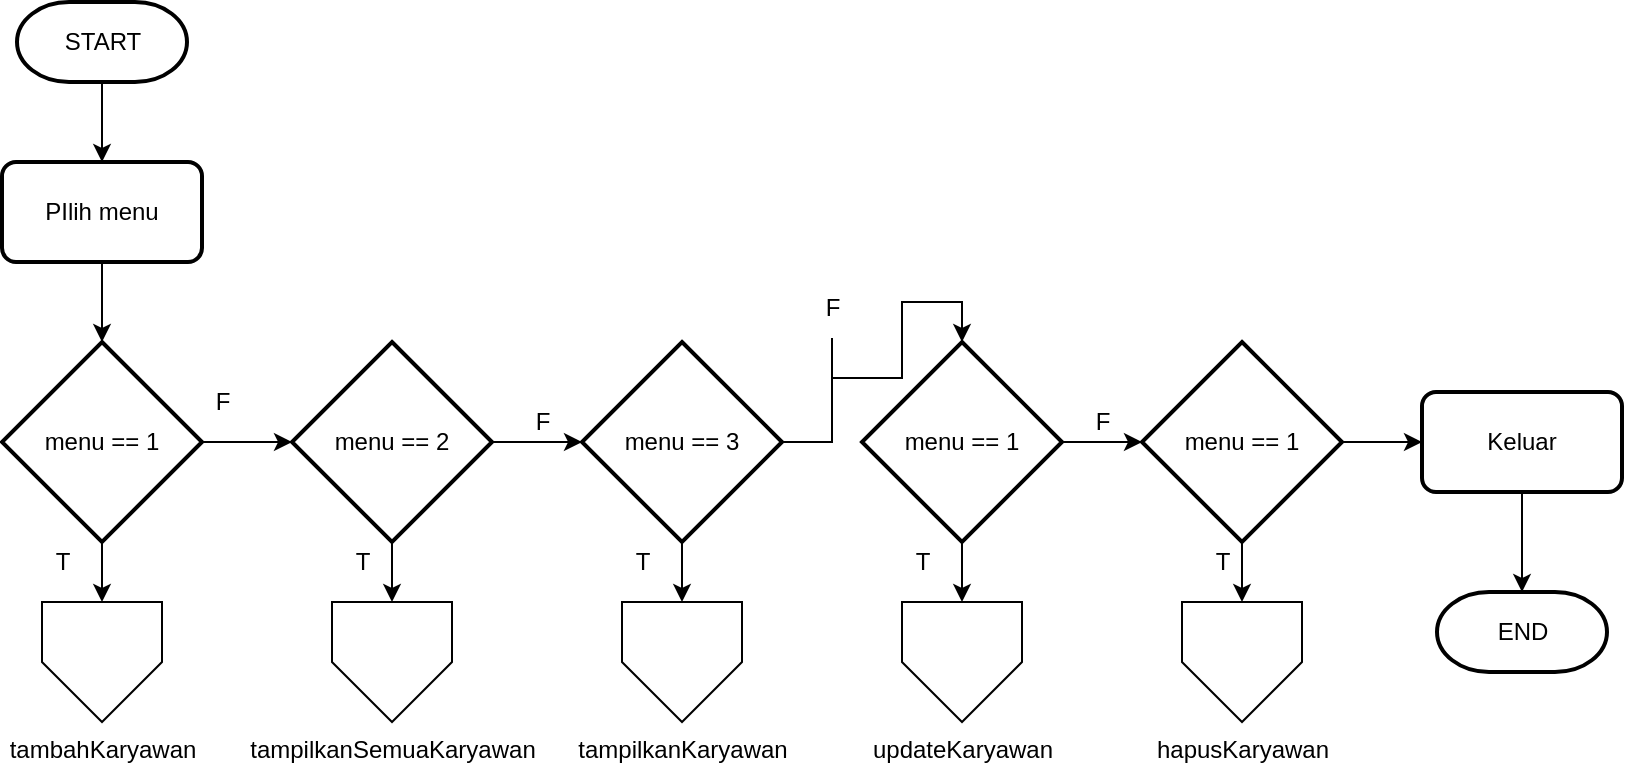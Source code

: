 <mxfile version="20.4.0" type="device" pages="6"><diagram id="Ue6zQAb2XTcbf1RUthW7" name="Page-1"><mxGraphModel dx="1662" dy="729" grid="1" gridSize="10" guides="1" tooltips="1" connect="1" arrows="1" fold="1" page="1" pageScale="1" pageWidth="850" pageHeight="1100" math="0" shadow="0"><root><mxCell id="0"/><mxCell id="1" parent="0"/><mxCell id="sJ5YgZz-z_5VZvwtCf8G-4" style="edgeStyle=orthogonalEdgeStyle;rounded=0;orthogonalLoop=1;jettySize=auto;html=1;" edge="1" parent="1" source="sJ5YgZz-z_5VZvwtCf8G-1" target="sJ5YgZz-z_5VZvwtCf8G-3"><mxGeometry relative="1" as="geometry"/></mxCell><mxCell id="sJ5YgZz-z_5VZvwtCf8G-1" value="START" style="strokeWidth=2;html=1;shape=mxgraph.flowchart.terminator;whiteSpace=wrap;" vertex="1" parent="1"><mxGeometry x="187.5" y="20" width="85" height="40" as="geometry"/></mxCell><mxCell id="sJ5YgZz-z_5VZvwtCf8G-11" style="edgeStyle=orthogonalEdgeStyle;rounded=0;orthogonalLoop=1;jettySize=auto;html=1;" edge="1" parent="1" source="sJ5YgZz-z_5VZvwtCf8G-3" target="sJ5YgZz-z_5VZvwtCf8G-5"><mxGeometry relative="1" as="geometry"/></mxCell><mxCell id="sJ5YgZz-z_5VZvwtCf8G-3" value="PIlih menu" style="rounded=1;whiteSpace=wrap;html=1;absoluteArcSize=1;arcSize=14;strokeWidth=2;" vertex="1" parent="1"><mxGeometry x="180" y="100" width="100" height="50" as="geometry"/></mxCell><mxCell id="sJ5YgZz-z_5VZvwtCf8G-14" style="edgeStyle=orthogonalEdgeStyle;rounded=0;orthogonalLoop=1;jettySize=auto;html=1;" edge="1" parent="1" source="sJ5YgZz-z_5VZvwtCf8G-5" target="sJ5YgZz-z_5VZvwtCf8G-6"><mxGeometry relative="1" as="geometry"/></mxCell><mxCell id="sJ5YgZz-z_5VZvwtCf8G-43" value="" style="edgeStyle=orthogonalEdgeStyle;rounded=0;orthogonalLoop=1;jettySize=auto;html=1;" edge="1" parent="1" source="sJ5YgZz-z_5VZvwtCf8G-5" target="sJ5YgZz-z_5VZvwtCf8G-42"><mxGeometry relative="1" as="geometry"/></mxCell><mxCell id="sJ5YgZz-z_5VZvwtCf8G-5" value="menu == 1" style="strokeWidth=2;html=1;shape=mxgraph.flowchart.decision;whiteSpace=wrap;" vertex="1" parent="1"><mxGeometry x="180" y="190" width="100" height="100" as="geometry"/></mxCell><mxCell id="sJ5YgZz-z_5VZvwtCf8G-17" style="edgeStyle=orthogonalEdgeStyle;rounded=0;orthogonalLoop=1;jettySize=auto;html=1;" edge="1" parent="1" source="sJ5YgZz-z_5VZvwtCf8G-6" target="sJ5YgZz-z_5VZvwtCf8G-7"><mxGeometry relative="1" as="geometry"/></mxCell><mxCell id="sJ5YgZz-z_5VZvwtCf8G-51" style="edgeStyle=orthogonalEdgeStyle;rounded=0;orthogonalLoop=1;jettySize=auto;html=1;" edge="1" parent="1" source="sJ5YgZz-z_5VZvwtCf8G-6" target="sJ5YgZz-z_5VZvwtCf8G-44"><mxGeometry relative="1" as="geometry"/></mxCell><mxCell id="sJ5YgZz-z_5VZvwtCf8G-6" value="menu == 2" style="strokeWidth=2;html=1;shape=mxgraph.flowchart.decision;whiteSpace=wrap;" vertex="1" parent="1"><mxGeometry x="325" y="190" width="100" height="100" as="geometry"/></mxCell><mxCell id="sJ5YgZz-z_5VZvwtCf8G-18" value="" style="edgeStyle=orthogonalEdgeStyle;rounded=0;orthogonalLoop=1;jettySize=auto;html=1;startArrow=none;" edge="1" parent="1" source="sJ5YgZz-z_5VZvwtCf8G-22" target="sJ5YgZz-z_5VZvwtCf8G-8"><mxGeometry relative="1" as="geometry"/></mxCell><mxCell id="sJ5YgZz-z_5VZvwtCf8G-48" value="" style="edgeStyle=orthogonalEdgeStyle;rounded=0;orthogonalLoop=1;jettySize=auto;html=1;" edge="1" parent="1" source="sJ5YgZz-z_5VZvwtCf8G-7" target="sJ5YgZz-z_5VZvwtCf8G-45"><mxGeometry relative="1" as="geometry"/></mxCell><mxCell id="sJ5YgZz-z_5VZvwtCf8G-7" value="menu == 3" style="strokeWidth=2;html=1;shape=mxgraph.flowchart.decision;whiteSpace=wrap;" vertex="1" parent="1"><mxGeometry x="470" y="190" width="100" height="100" as="geometry"/></mxCell><mxCell id="sJ5YgZz-z_5VZvwtCf8G-19" value="" style="edgeStyle=orthogonalEdgeStyle;rounded=0;orthogonalLoop=1;jettySize=auto;html=1;" edge="1" parent="1" source="sJ5YgZz-z_5VZvwtCf8G-8" target="sJ5YgZz-z_5VZvwtCf8G-9"><mxGeometry relative="1" as="geometry"/></mxCell><mxCell id="sJ5YgZz-z_5VZvwtCf8G-49" value="" style="edgeStyle=orthogonalEdgeStyle;rounded=0;orthogonalLoop=1;jettySize=auto;html=1;" edge="1" parent="1" source="sJ5YgZz-z_5VZvwtCf8G-8" target="sJ5YgZz-z_5VZvwtCf8G-46"><mxGeometry relative="1" as="geometry"/></mxCell><mxCell id="sJ5YgZz-z_5VZvwtCf8G-8" value="menu == 1" style="strokeWidth=2;html=1;shape=mxgraph.flowchart.decision;whiteSpace=wrap;" vertex="1" parent="1"><mxGeometry x="610" y="190" width="100" height="100" as="geometry"/></mxCell><mxCell id="sJ5YgZz-z_5VZvwtCf8G-27" value="" style="edgeStyle=orthogonalEdgeStyle;rounded=0;orthogonalLoop=1;jettySize=auto;html=1;" edge="1" parent="1" source="sJ5YgZz-z_5VZvwtCf8G-9" target="sJ5YgZz-z_5VZvwtCf8G-26"><mxGeometry relative="1" as="geometry"/></mxCell><mxCell id="sJ5YgZz-z_5VZvwtCf8G-50" style="edgeStyle=orthogonalEdgeStyle;rounded=0;orthogonalLoop=1;jettySize=auto;html=1;" edge="1" parent="1" source="sJ5YgZz-z_5VZvwtCf8G-9" target="sJ5YgZz-z_5VZvwtCf8G-47"><mxGeometry relative="1" as="geometry"/></mxCell><mxCell id="sJ5YgZz-z_5VZvwtCf8G-9" value="menu == 1" style="strokeWidth=2;html=1;shape=mxgraph.flowchart.decision;whiteSpace=wrap;" vertex="1" parent="1"><mxGeometry x="750" y="190" width="100" height="100" as="geometry"/></mxCell><mxCell id="sJ5YgZz-z_5VZvwtCf8G-15" value="T" style="text;html=1;align=center;verticalAlign=middle;resizable=0;points=[];autosize=1;strokeColor=none;fillColor=none;" vertex="1" parent="1"><mxGeometry x="195" y="285" width="30" height="30" as="geometry"/></mxCell><mxCell id="sJ5YgZz-z_5VZvwtCf8G-16" value="F" style="text;html=1;align=center;verticalAlign=middle;resizable=0;points=[];autosize=1;strokeColor=none;fillColor=none;" vertex="1" parent="1"><mxGeometry x="275" y="205" width="30" height="30" as="geometry"/></mxCell><mxCell id="sJ5YgZz-z_5VZvwtCf8G-21" value="F" style="text;html=1;align=center;verticalAlign=middle;resizable=0;points=[];autosize=1;strokeColor=none;fillColor=none;" vertex="1" parent="1"><mxGeometry x="435" y="215" width="30" height="30" as="geometry"/></mxCell><mxCell id="sJ5YgZz-z_5VZvwtCf8G-23" value="F" style="text;html=1;align=center;verticalAlign=middle;resizable=0;points=[];autosize=1;strokeColor=none;fillColor=none;" vertex="1" parent="1"><mxGeometry x="715" y="215" width="30" height="30" as="geometry"/></mxCell><mxCell id="sJ5YgZz-z_5VZvwtCf8G-25" value="END" style="strokeWidth=2;html=1;shape=mxgraph.flowchart.terminator;whiteSpace=wrap;" vertex="1" parent="1"><mxGeometry x="897.5" y="315" width="85" height="40" as="geometry"/></mxCell><mxCell id="sJ5YgZz-z_5VZvwtCf8G-28" value="" style="edgeStyle=orthogonalEdgeStyle;rounded=0;orthogonalLoop=1;jettySize=auto;html=1;" edge="1" parent="1" source="sJ5YgZz-z_5VZvwtCf8G-26" target="sJ5YgZz-z_5VZvwtCf8G-25"><mxGeometry relative="1" as="geometry"/></mxCell><mxCell id="sJ5YgZz-z_5VZvwtCf8G-26" value="Keluar" style="rounded=1;whiteSpace=wrap;html=1;absoluteArcSize=1;arcSize=14;strokeWidth=2;" vertex="1" parent="1"><mxGeometry x="890" y="215" width="100" height="50" as="geometry"/></mxCell><mxCell id="sJ5YgZz-z_5VZvwtCf8G-37" value="T" style="text;html=1;align=center;verticalAlign=middle;resizable=0;points=[];autosize=1;strokeColor=none;fillColor=none;" vertex="1" parent="1"><mxGeometry x="345" y="285" width="30" height="30" as="geometry"/></mxCell><mxCell id="sJ5YgZz-z_5VZvwtCf8G-38" value="T" style="text;html=1;align=center;verticalAlign=middle;resizable=0;points=[];autosize=1;strokeColor=none;fillColor=none;" vertex="1" parent="1"><mxGeometry x="485" y="285" width="30" height="30" as="geometry"/></mxCell><mxCell id="sJ5YgZz-z_5VZvwtCf8G-39" value="T" style="text;html=1;align=center;verticalAlign=middle;resizable=0;points=[];autosize=1;strokeColor=none;fillColor=none;" vertex="1" parent="1"><mxGeometry x="625" y="285" width="30" height="30" as="geometry"/></mxCell><mxCell id="sJ5YgZz-z_5VZvwtCf8G-40" value="T" style="text;html=1;align=center;verticalAlign=middle;resizable=0;points=[];autosize=1;strokeColor=none;fillColor=none;" vertex="1" parent="1"><mxGeometry x="775" y="285" width="30" height="30" as="geometry"/></mxCell><mxCell id="sJ5YgZz-z_5VZvwtCf8G-42" value="tambahKaryawan" style="verticalLabelPosition=bottom;verticalAlign=top;html=1;shape=offPageConnector;rounded=0;size=0.5;" vertex="1" parent="1"><mxGeometry x="200" y="320" width="60" height="60" as="geometry"/></mxCell><mxCell id="sJ5YgZz-z_5VZvwtCf8G-44" value="tampilkanSemuaKaryawan" style="verticalLabelPosition=bottom;verticalAlign=top;html=1;shape=offPageConnector;rounded=0;size=0.5;" vertex="1" parent="1"><mxGeometry x="345" y="320" width="60" height="60" as="geometry"/></mxCell><mxCell id="sJ5YgZz-z_5VZvwtCf8G-45" value="tampilkanKaryawan" style="verticalLabelPosition=bottom;verticalAlign=top;html=1;shape=offPageConnector;rounded=0;size=0.5;" vertex="1" parent="1"><mxGeometry x="490" y="320" width="60" height="60" as="geometry"/></mxCell><mxCell id="sJ5YgZz-z_5VZvwtCf8G-46" value="updateKaryawan" style="verticalLabelPosition=bottom;verticalAlign=top;html=1;shape=offPageConnector;rounded=0;size=0.5;" vertex="1" parent="1"><mxGeometry x="630" y="320" width="60" height="60" as="geometry"/></mxCell><mxCell id="sJ5YgZz-z_5VZvwtCf8G-47" value="hapusKaryawan" style="verticalLabelPosition=bottom;verticalAlign=top;html=1;shape=offPageConnector;rounded=0;size=0.5;" vertex="1" parent="1"><mxGeometry x="770" y="320" width="60" height="60" as="geometry"/></mxCell><mxCell id="sJ5YgZz-z_5VZvwtCf8G-22" value="F" style="text;html=1;align=center;verticalAlign=middle;resizable=0;points=[];autosize=1;strokeColor=none;fillColor=none;" vertex="1" parent="1"><mxGeometry x="580" y="158" width="30" height="30" as="geometry"/></mxCell><mxCell id="sJ5YgZz-z_5VZvwtCf8G-52" value="" style="edgeStyle=orthogonalEdgeStyle;rounded=0;orthogonalLoop=1;jettySize=auto;html=1;endArrow=none;" edge="1" parent="1" source="sJ5YgZz-z_5VZvwtCf8G-7" target="sJ5YgZz-z_5VZvwtCf8G-22"><mxGeometry relative="1" as="geometry"><mxPoint x="570" y="240" as="sourcePoint"/><mxPoint x="610" y="240" as="targetPoint"/></mxGeometry></mxCell></root></mxGraphModel></diagram><diagram id="E2x-ZXIoJcvFqE5cv3ET" name="Page-2"><mxGraphModel dx="1662" dy="729" grid="1" gridSize="10" guides="1" tooltips="1" connect="1" arrows="1" fold="1" page="1" pageScale="1" pageWidth="850" pageHeight="1100" math="0" shadow="0"><root><mxCell id="0"/><mxCell id="1" parent="0"/><mxCell id="0-q-TCNN2vHHItxxHWyP-6" style="edgeStyle=orthogonalEdgeStyle;rounded=0;orthogonalLoop=1;jettySize=auto;html=1;" edge="1" parent="1" source="PPIPNsQerMOI3Il2DWQJ-1" target="PPIPNsQerMOI3Il2DWQJ-3"><mxGeometry relative="1" as="geometry"/></mxCell><mxCell id="PPIPNsQerMOI3Il2DWQJ-1" value="" style="verticalLabelPosition=bottom;verticalAlign=top;html=1;shape=offPageConnector;rounded=0;size=0.5;" vertex="1" parent="1"><mxGeometry x="50" y="60" width="60" height="60" as="geometry"/></mxCell><mxCell id="PPIPNsQerMOI3Il2DWQJ-2" value="tambahKaryawan" style="text;html=1;align=center;verticalAlign=middle;resizable=0;points=[];autosize=1;strokeColor=none;fillColor=none;" vertex="1" parent="1"><mxGeometry x="20" y="30" width="120" height="30" as="geometry"/></mxCell><mxCell id="0-q-TCNN2vHHItxxHWyP-5" style="edgeStyle=orthogonalEdgeStyle;rounded=0;orthogonalLoop=1;jettySize=auto;html=1;" edge="1" parent="1" source="PPIPNsQerMOI3Il2DWQJ-3" target="PPIPNsQerMOI3Il2DWQJ-4"><mxGeometry relative="1" as="geometry"/></mxCell><mxCell id="PPIPNsQerMOI3Il2DWQJ-3" value="nama, usia" style="shape=parallelogram;html=1;strokeWidth=2;perimeter=parallelogramPerimeter;whiteSpace=wrap;rounded=1;arcSize=12;size=0.23;" vertex="1" parent="1"><mxGeometry x="30" y="150" width="100" height="60" as="geometry"/></mxCell><mxCell id="0-q-TCNN2vHHItxxHWyP-4" style="edgeStyle=orthogonalEdgeStyle;rounded=0;orthogonalLoop=1;jettySize=auto;html=1;" edge="1" parent="1" source="PPIPNsQerMOI3Il2DWQJ-4" target="PPIPNsQerMOI3Il2DWQJ-5"><mxGeometry relative="1" as="geometry"/></mxCell><mxCell id="PPIPNsQerMOI3Il2DWQJ-4" value="append karyawan" style="rounded=1;whiteSpace=wrap;html=1;absoluteArcSize=1;arcSize=14;strokeWidth=2;" vertex="1" parent="1"><mxGeometry x="30" y="240" width="100" height="60" as="geometry"/></mxCell><mxCell id="0-q-TCNN2vHHItxxHWyP-2" value="" style="edgeStyle=orthogonalEdgeStyle;rounded=0;orthogonalLoop=1;jettySize=auto;html=1;" edge="1" parent="1" source="PPIPNsQerMOI3Il2DWQJ-5" target="0-q-TCNN2vHHItxxHWyP-1"><mxGeometry relative="1" as="geometry"/></mxCell><mxCell id="PPIPNsQerMOI3Il2DWQJ-5" value="print karyawan" style="rounded=1;whiteSpace=wrap;html=1;absoluteArcSize=1;arcSize=14;strokeWidth=2;" vertex="1" parent="1"><mxGeometry x="30" y="330" width="100" height="60" as="geometry"/></mxCell><mxCell id="0-q-TCNN2vHHItxxHWyP-1" value="END" style="strokeWidth=2;html=1;shape=mxgraph.flowchart.terminator;whiteSpace=wrap;" vertex="1" parent="1"><mxGeometry x="37.5" y="410" width="85" height="40" as="geometry"/></mxCell></root></mxGraphModel></diagram><diagram id="vSjcfP76p9kIhgJ-pb9a" name="Page-3"><mxGraphModel dx="1662" dy="729" grid="1" gridSize="10" guides="1" tooltips="1" connect="1" arrows="1" fold="1" page="1" pageScale="1" pageWidth="850" pageHeight="1100" math="0" shadow="0"><root><mxCell id="0"/><mxCell id="1" parent="0"/><mxCell id="pYpz1MrVucT0Z1UwIU4M-12" style="edgeStyle=orthogonalEdgeStyle;rounded=0;orthogonalLoop=1;jettySize=auto;html=1;" edge="1" parent="1" source="pYpz1MrVucT0Z1UwIU4M-2" target="pYpz1MrVucT0Z1UwIU4M-11"><mxGeometry relative="1" as="geometry"/></mxCell><mxCell id="pYpz1MrVucT0Z1UwIU4M-2" value="" style="verticalLabelPosition=bottom;verticalAlign=top;html=1;shape=offPageConnector;rounded=0;size=0.5;" vertex="1" parent="1"><mxGeometry x="80" y="60" width="60" height="60" as="geometry"/></mxCell><mxCell id="pYpz1MrVucT0Z1UwIU4M-3" value="tampilkanSemuaKaryawan" style="text;html=1;align=center;verticalAlign=middle;resizable=0;points=[];autosize=1;strokeColor=none;fillColor=none;" vertex="1" parent="1"><mxGeometry x="25" y="30" width="170" height="30" as="geometry"/></mxCell><mxCell id="pYpz1MrVucT0Z1UwIU4M-14" style="edgeStyle=orthogonalEdgeStyle;rounded=0;orthogonalLoop=1;jettySize=auto;html=1;" edge="1" parent="1" source="pYpz1MrVucT0Z1UwIU4M-11" target="pYpz1MrVucT0Z1UwIU4M-13"><mxGeometry relative="1" as="geometry"/></mxCell><mxCell id="2AkK7kiekLzhSoNOHdDn-4" style="edgeStyle=orthogonalEdgeStyle;rounded=0;orthogonalLoop=1;jettySize=auto;html=1;entryX=1;entryY=0.5;entryDx=0;entryDy=0;entryPerimeter=0;" edge="1" parent="1" source="pYpz1MrVucT0Z1UwIU4M-11" target="2AkK7kiekLzhSoNOHdDn-1"><mxGeometry relative="1" as="geometry"><Array as="points"><mxPoint x="200" y="210"/><mxPoint x="200" y="420"/></Array></mxGeometry></mxCell><mxCell id="pYpz1MrVucT0Z1UwIU4M-11" value="i &amp;lt; len(karyawan)" style="strokeWidth=2;html=1;shape=mxgraph.flowchart.decision;whiteSpace=wrap;" vertex="1" parent="1"><mxGeometry x="40" y="150" width="140" height="120" as="geometry"/></mxCell><mxCell id="2AkK7kiekLzhSoNOHdDn-6" style="edgeStyle=orthogonalEdgeStyle;rounded=0;orthogonalLoop=1;jettySize=auto;html=1;entryX=0;entryY=0.5;entryDx=0;entryDy=0;entryPerimeter=0;" edge="1" parent="1" source="pYpz1MrVucT0Z1UwIU4M-13" target="pYpz1MrVucT0Z1UwIU4M-11"><mxGeometry relative="1" as="geometry"><Array as="points"><mxPoint x="20" y="330"/><mxPoint x="20" y="210"/></Array></mxGeometry></mxCell><mxCell id="pYpz1MrVucT0Z1UwIU4M-13" value="print karywan[i]" style="rounded=1;whiteSpace=wrap;html=1;absoluteArcSize=1;arcSize=14;strokeWidth=2;" vertex="1" parent="1"><mxGeometry x="60" y="300" width="100" height="60" as="geometry"/></mxCell><mxCell id="2AkK7kiekLzhSoNOHdDn-1" value="END" style="strokeWidth=2;html=1;shape=mxgraph.flowchart.terminator;whiteSpace=wrap;" vertex="1" parent="1"><mxGeometry x="67.5" y="400" width="85" height="40" as="geometry"/></mxCell><mxCell id="2AkK7kiekLzhSoNOHdDn-3" value="T" style="text;html=1;align=center;verticalAlign=middle;resizable=0;points=[];autosize=1;strokeColor=none;fillColor=none;" vertex="1" parent="1"><mxGeometry x="75" y="265" width="30" height="30" as="geometry"/></mxCell><mxCell id="2AkK7kiekLzhSoNOHdDn-5" value="F" style="text;html=1;align=center;verticalAlign=middle;resizable=0;points=[];autosize=1;strokeColor=none;fillColor=none;" vertex="1" parent="1"><mxGeometry x="165" y="175" width="30" height="30" as="geometry"/></mxCell></root></mxGraphModel></diagram><diagram id="zi5jgNaHzet8G1QK9LBy" name="Page-4"><mxGraphModel dx="1662" dy="729" grid="1" gridSize="10" guides="1" tooltips="1" connect="1" arrows="1" fold="1" page="1" pageScale="1" pageWidth="850" pageHeight="1100" math="0" shadow="0"><root><mxCell id="0"/><mxCell id="1" parent="0"/><mxCell id="xM311WJ1XbtSQ6K83syU-13" style="edgeStyle=orthogonalEdgeStyle;rounded=0;orthogonalLoop=1;jettySize=auto;html=1;" edge="1" parent="1" source="xM311WJ1XbtSQ6K83syU-2" target="xM311WJ1XbtSQ6K83syU-12"><mxGeometry relative="1" as="geometry"/></mxCell><mxCell id="xM311WJ1XbtSQ6K83syU-2" value="" style="verticalLabelPosition=bottom;verticalAlign=top;html=1;shape=offPageConnector;rounded=0;size=0.5;" vertex="1" parent="1"><mxGeometry x="80" y="60" width="60" height="60" as="geometry"/></mxCell><mxCell id="xM311WJ1XbtSQ6K83syU-3" value="tampilkanKaryawan" style="text;html=1;align=center;verticalAlign=middle;resizable=0;points=[];autosize=1;strokeColor=none;fillColor=none;" vertex="1" parent="1"><mxGeometry x="45" y="30" width="130" height="30" as="geometry"/></mxCell><mxCell id="1TIgS-1DI85U-Xwzo33N-9" style="edgeStyle=orthogonalEdgeStyle;rounded=0;orthogonalLoop=1;jettySize=auto;html=1;" edge="1" parent="1" source="xM311WJ1XbtSQ6K83syU-12" target="1TIgS-1DI85U-Xwzo33N-3"><mxGeometry relative="1" as="geometry"/></mxCell><mxCell id="xM311WJ1XbtSQ6K83syU-12" value="id karyawan" style="shape=parallelogram;html=1;strokeWidth=2;perimeter=parallelogramPerimeter;whiteSpace=wrap;rounded=1;arcSize=12;size=0.23;" vertex="1" parent="1"><mxGeometry x="60" y="150" width="100" height="60" as="geometry"/></mxCell><mxCell id="1TIgS-1DI85U-Xwzo33N-2" style="edgeStyle=orthogonalEdgeStyle;rounded=0;orthogonalLoop=1;jettySize=auto;html=1;entryX=1;entryY=0.5;entryDx=0;entryDy=0;entryPerimeter=0;exitX=1;exitY=0.5;exitDx=0;exitDy=0;exitPerimeter=0;" edge="1" parent="1" source="1TIgS-1DI85U-Xwzo33N-3" target="1TIgS-1DI85U-Xwzo33N-6"><mxGeometry relative="1" as="geometry"><Array as="points"><mxPoint x="250" y="305"/><mxPoint x="250" y="700"/></Array></mxGeometry></mxCell><mxCell id="1TIgS-1DI85U-Xwzo33N-11" style="edgeStyle=orthogonalEdgeStyle;rounded=0;orthogonalLoop=1;jettySize=auto;html=1;" edge="1" parent="1" source="1TIgS-1DI85U-Xwzo33N-3" target="1TIgS-1DI85U-Xwzo33N-10"><mxGeometry relative="1" as="geometry"/></mxCell><mxCell id="1TIgS-1DI85U-Xwzo33N-3" value="i &amp;lt; len(karyawan)" style="strokeWidth=2;html=1;shape=mxgraph.flowchart.decision;whiteSpace=wrap;" vertex="1" parent="1"><mxGeometry x="40" y="240" width="140" height="130" as="geometry"/></mxCell><mxCell id="1TIgS-1DI85U-Xwzo33N-5" value="print karywan[i]" style="rounded=1;whiteSpace=wrap;html=1;absoluteArcSize=1;arcSize=14;strokeWidth=2;" vertex="1" parent="1"><mxGeometry x="60" y="570" width="100" height="60" as="geometry"/></mxCell><mxCell id="1TIgS-1DI85U-Xwzo33N-6" value="END" style="strokeWidth=2;html=1;shape=mxgraph.flowchart.terminator;whiteSpace=wrap;" vertex="1" parent="1"><mxGeometry x="75" y="680" width="85" height="40" as="geometry"/></mxCell><mxCell id="1TIgS-1DI85U-Xwzo33N-7" value="T" style="text;html=1;align=center;verticalAlign=middle;resizable=0;points=[];autosize=1;strokeColor=none;fillColor=none;" vertex="1" parent="1"><mxGeometry x="75" y="370" width="30" height="30" as="geometry"/></mxCell><mxCell id="1TIgS-1DI85U-Xwzo33N-8" value="F" style="text;html=1;align=center;verticalAlign=middle;resizable=0;points=[];autosize=1;strokeColor=none;fillColor=none;" vertex="1" parent="1"><mxGeometry x="165" y="265" width="30" height="30" as="geometry"/></mxCell><mxCell id="1TIgS-1DI85U-Xwzo33N-12" style="edgeStyle=orthogonalEdgeStyle;rounded=0;orthogonalLoop=1;jettySize=auto;html=1;" edge="1" parent="1" source="1TIgS-1DI85U-Xwzo33N-10" target="1TIgS-1DI85U-Xwzo33N-5"><mxGeometry relative="1" as="geometry"/></mxCell><mxCell id="1TIgS-1DI85U-Xwzo33N-14" style="edgeStyle=orthogonalEdgeStyle;rounded=0;orthogonalLoop=1;jettySize=auto;html=1;entryX=0;entryY=0.5;entryDx=0;entryDy=0;entryPerimeter=0;" edge="1" parent="1" source="1TIgS-1DI85U-Xwzo33N-10" target="1TIgS-1DI85U-Xwzo33N-3"><mxGeometry relative="1" as="geometry"><Array as="points"><mxPoint x="10" y="470"/><mxPoint x="10" y="305"/></Array></mxGeometry></mxCell><mxCell id="1TIgS-1DI85U-Xwzo33N-10" value="karyawan[i][id] == id" style="strokeWidth=2;html=1;shape=mxgraph.flowchart.decision;whiteSpace=wrap;" vertex="1" parent="1"><mxGeometry x="40" y="400" width="140" height="140" as="geometry"/></mxCell><mxCell id="1TIgS-1DI85U-Xwzo33N-13" value="T" style="text;html=1;align=center;verticalAlign=middle;resizable=0;points=[];autosize=1;strokeColor=none;fillColor=none;" vertex="1" parent="1"><mxGeometry x="105" y="535" width="30" height="30" as="geometry"/></mxCell><mxCell id="1TIgS-1DI85U-Xwzo33N-15" value="F" style="text;html=1;align=center;verticalAlign=middle;resizable=0;points=[];autosize=1;strokeColor=none;fillColor=none;" vertex="1" parent="1"><mxGeometry x="15" y="435" width="30" height="30" as="geometry"/></mxCell></root></mxGraphModel></diagram><diagram name="Copy of Page-4" id="uoEZQ6J23QGOqYcfa_E2"><mxGraphModel dx="1662" dy="729" grid="1" gridSize="10" guides="1" tooltips="1" connect="1" arrows="1" fold="1" page="1" pageScale="1" pageWidth="850" pageHeight="1100" math="0" shadow="0"><root><mxCell id="IAgsL6QfYcaOY6NnEWM4-0"/><mxCell id="IAgsL6QfYcaOY6NnEWM4-1" parent="IAgsL6QfYcaOY6NnEWM4-0"/><mxCell id="IAgsL6QfYcaOY6NnEWM4-2" style="edgeStyle=orthogonalEdgeStyle;rounded=0;orthogonalLoop=1;jettySize=auto;html=1;" edge="1" parent="IAgsL6QfYcaOY6NnEWM4-1" source="IAgsL6QfYcaOY6NnEWM4-3" target="IAgsL6QfYcaOY6NnEWM4-6"><mxGeometry relative="1" as="geometry"/></mxCell><mxCell id="IAgsL6QfYcaOY6NnEWM4-3" value="" style="verticalLabelPosition=bottom;verticalAlign=top;html=1;shape=offPageConnector;rounded=0;size=0.5;" vertex="1" parent="IAgsL6QfYcaOY6NnEWM4-1"><mxGeometry x="80" y="60" width="60" height="60" as="geometry"/></mxCell><mxCell id="IAgsL6QfYcaOY6NnEWM4-4" value="hapusKaryawan" style="text;html=1;align=center;verticalAlign=middle;resizable=0;points=[];autosize=1;strokeColor=none;fillColor=none;" vertex="1" parent="IAgsL6QfYcaOY6NnEWM4-1"><mxGeometry x="55" y="30" width="110" height="30" as="geometry"/></mxCell><mxCell id="IAgsL6QfYcaOY6NnEWM4-5" style="edgeStyle=orthogonalEdgeStyle;rounded=0;orthogonalLoop=1;jettySize=auto;html=1;" edge="1" parent="IAgsL6QfYcaOY6NnEWM4-1" source="IAgsL6QfYcaOY6NnEWM4-6" target="IAgsL6QfYcaOY6NnEWM4-9"><mxGeometry relative="1" as="geometry"/></mxCell><mxCell id="IAgsL6QfYcaOY6NnEWM4-6" value="id karyawan" style="shape=parallelogram;html=1;strokeWidth=2;perimeter=parallelogramPerimeter;whiteSpace=wrap;rounded=1;arcSize=12;size=0.23;" vertex="1" parent="IAgsL6QfYcaOY6NnEWM4-1"><mxGeometry x="60" y="150" width="100" height="60" as="geometry"/></mxCell><mxCell id="IAgsL6QfYcaOY6NnEWM4-7" style="edgeStyle=orthogonalEdgeStyle;rounded=0;orthogonalLoop=1;jettySize=auto;html=1;entryX=1;entryY=0.5;entryDx=0;entryDy=0;entryPerimeter=0;exitX=1;exitY=0.5;exitDx=0;exitDy=0;exitPerimeter=0;" edge="1" parent="IAgsL6QfYcaOY6NnEWM4-1" source="IAgsL6QfYcaOY6NnEWM4-9" target="IAgsL6QfYcaOY6NnEWM4-11"><mxGeometry relative="1" as="geometry"><Array as="points"><mxPoint x="250" y="305"/><mxPoint x="250" y="700"/></Array></mxGeometry></mxCell><mxCell id="IAgsL6QfYcaOY6NnEWM4-8" style="edgeStyle=orthogonalEdgeStyle;rounded=0;orthogonalLoop=1;jettySize=auto;html=1;" edge="1" parent="IAgsL6QfYcaOY6NnEWM4-1" source="IAgsL6QfYcaOY6NnEWM4-9" target="IAgsL6QfYcaOY6NnEWM4-16"><mxGeometry relative="1" as="geometry"/></mxCell><mxCell id="IAgsL6QfYcaOY6NnEWM4-9" value="i &amp;lt; len(karyawan)" style="strokeWidth=2;html=1;shape=mxgraph.flowchart.decision;whiteSpace=wrap;" vertex="1" parent="IAgsL6QfYcaOY6NnEWM4-1"><mxGeometry x="40" y="240" width="140" height="130" as="geometry"/></mxCell><mxCell id="IAgsL6QfYcaOY6NnEWM4-10" value="karyawan.remove(karyawan[i])" style="rounded=1;whiteSpace=wrap;html=1;absoluteArcSize=1;arcSize=14;strokeWidth=2;" vertex="1" parent="IAgsL6QfYcaOY6NnEWM4-1"><mxGeometry x="2.5" y="570" width="215" height="60" as="geometry"/></mxCell><mxCell id="IAgsL6QfYcaOY6NnEWM4-11" value="END" style="strokeWidth=2;html=1;shape=mxgraph.flowchart.terminator;whiteSpace=wrap;" vertex="1" parent="IAgsL6QfYcaOY6NnEWM4-1"><mxGeometry x="75" y="680" width="85" height="40" as="geometry"/></mxCell><mxCell id="IAgsL6QfYcaOY6NnEWM4-12" value="T" style="text;html=1;align=center;verticalAlign=middle;resizable=0;points=[];autosize=1;strokeColor=none;fillColor=none;" vertex="1" parent="IAgsL6QfYcaOY6NnEWM4-1"><mxGeometry x="75" y="370" width="30" height="30" as="geometry"/></mxCell><mxCell id="IAgsL6QfYcaOY6NnEWM4-13" value="F" style="text;html=1;align=center;verticalAlign=middle;resizable=0;points=[];autosize=1;strokeColor=none;fillColor=none;" vertex="1" parent="IAgsL6QfYcaOY6NnEWM4-1"><mxGeometry x="165" y="265" width="30" height="30" as="geometry"/></mxCell><mxCell id="IAgsL6QfYcaOY6NnEWM4-14" style="edgeStyle=orthogonalEdgeStyle;rounded=0;orthogonalLoop=1;jettySize=auto;html=1;" edge="1" parent="IAgsL6QfYcaOY6NnEWM4-1" source="IAgsL6QfYcaOY6NnEWM4-16" target="IAgsL6QfYcaOY6NnEWM4-10"><mxGeometry relative="1" as="geometry"/></mxCell><mxCell id="IAgsL6QfYcaOY6NnEWM4-15" style="edgeStyle=orthogonalEdgeStyle;rounded=0;orthogonalLoop=1;jettySize=auto;html=1;entryX=0;entryY=0.5;entryDx=0;entryDy=0;entryPerimeter=0;" edge="1" parent="IAgsL6QfYcaOY6NnEWM4-1" source="IAgsL6QfYcaOY6NnEWM4-16" target="IAgsL6QfYcaOY6NnEWM4-9"><mxGeometry relative="1" as="geometry"><Array as="points"><mxPoint x="10" y="470"/><mxPoint x="10" y="305"/></Array></mxGeometry></mxCell><mxCell id="IAgsL6QfYcaOY6NnEWM4-16" value="karyawan[i][id] == id" style="strokeWidth=2;html=1;shape=mxgraph.flowchart.decision;whiteSpace=wrap;" vertex="1" parent="IAgsL6QfYcaOY6NnEWM4-1"><mxGeometry x="40" y="400" width="140" height="140" as="geometry"/></mxCell><mxCell id="IAgsL6QfYcaOY6NnEWM4-17" value="T" style="text;html=1;align=center;verticalAlign=middle;resizable=0;points=[];autosize=1;strokeColor=none;fillColor=none;" vertex="1" parent="IAgsL6QfYcaOY6NnEWM4-1"><mxGeometry x="105" y="535" width="30" height="30" as="geometry"/></mxCell><mxCell id="IAgsL6QfYcaOY6NnEWM4-18" value="F" style="text;html=1;align=center;verticalAlign=middle;resizable=0;points=[];autosize=1;strokeColor=none;fillColor=none;" vertex="1" parent="IAgsL6QfYcaOY6NnEWM4-1"><mxGeometry x="15" y="435" width="30" height="30" as="geometry"/></mxCell></root></mxGraphModel></diagram><diagram name="Copy of Page-4" id="eoIAwjcz2SeazhgdPTA1"><mxGraphModel dx="3022" dy="1325" grid="1" gridSize="10" guides="1" tooltips="1" connect="1" arrows="1" fold="1" page="1" pageScale="1" pageWidth="850" pageHeight="1100" math="0" shadow="0"><root><mxCell id="0UwSFYLMoi_wbdq9caoe-0"/><mxCell id="0UwSFYLMoi_wbdq9caoe-1" parent="0UwSFYLMoi_wbdq9caoe-0"/><mxCell id="0UwSFYLMoi_wbdq9caoe-2" style="edgeStyle=orthogonalEdgeStyle;rounded=0;orthogonalLoop=1;jettySize=auto;html=1;" edge="1" parent="0UwSFYLMoi_wbdq9caoe-1" source="0UwSFYLMoi_wbdq9caoe-3" target="0UwSFYLMoi_wbdq9caoe-6"><mxGeometry relative="1" as="geometry"/></mxCell><mxCell id="0UwSFYLMoi_wbdq9caoe-3" value="" style="verticalLabelPosition=bottom;verticalAlign=top;html=1;shape=offPageConnector;rounded=0;size=0.5;" vertex="1" parent="0UwSFYLMoi_wbdq9caoe-1"><mxGeometry x="80" y="60" width="60" height="60" as="geometry"/></mxCell><mxCell id="0UwSFYLMoi_wbdq9caoe-4" value="updateKaryawan" style="text;html=1;align=center;verticalAlign=middle;resizable=0;points=[];autosize=1;strokeColor=none;fillColor=none;" vertex="1" parent="0UwSFYLMoi_wbdq9caoe-1"><mxGeometry x="55" y="30" width="110" height="30" as="geometry"/></mxCell><mxCell id="0UwSFYLMoi_wbdq9caoe-5" style="edgeStyle=orthogonalEdgeStyle;rounded=0;orthogonalLoop=1;jettySize=auto;html=1;" edge="1" parent="0UwSFYLMoi_wbdq9caoe-1" source="0UwSFYLMoi_wbdq9caoe-6" target="0UwSFYLMoi_wbdq9caoe-9"><mxGeometry relative="1" as="geometry"/></mxCell><mxCell id="0UwSFYLMoi_wbdq9caoe-6" value="id karyawan" style="shape=parallelogram;html=1;strokeWidth=2;perimeter=parallelogramPerimeter;whiteSpace=wrap;rounded=1;arcSize=12;size=0.23;" vertex="1" parent="0UwSFYLMoi_wbdq9caoe-1"><mxGeometry x="60" y="150" width="100" height="60" as="geometry"/></mxCell><mxCell id="0UwSFYLMoi_wbdq9caoe-7" style="edgeStyle=orthogonalEdgeStyle;rounded=0;orthogonalLoop=1;jettySize=auto;html=1;entryX=1;entryY=0.5;entryDx=0;entryDy=0;entryPerimeter=0;exitX=1;exitY=0.5;exitDx=0;exitDy=0;exitPerimeter=0;" edge="1" parent="0UwSFYLMoi_wbdq9caoe-1" source="0UwSFYLMoi_wbdq9caoe-9" target="0UwSFYLMoi_wbdq9caoe-11"><mxGeometry relative="1" as="geometry"><Array as="points"><mxPoint x="250" y="305"/><mxPoint x="250" y="760"/></Array></mxGeometry></mxCell><mxCell id="0UwSFYLMoi_wbdq9caoe-8" style="edgeStyle=orthogonalEdgeStyle;rounded=0;orthogonalLoop=1;jettySize=auto;html=1;" edge="1" parent="0UwSFYLMoi_wbdq9caoe-1" source="0UwSFYLMoi_wbdq9caoe-9" target="0UwSFYLMoi_wbdq9caoe-16"><mxGeometry relative="1" as="geometry"/></mxCell><mxCell id="0UwSFYLMoi_wbdq9caoe-9" value="i &amp;lt; len(karyawan)" style="strokeWidth=2;html=1;shape=mxgraph.flowchart.decision;whiteSpace=wrap;" vertex="1" parent="0UwSFYLMoi_wbdq9caoe-1"><mxGeometry x="40" y="240" width="140" height="130" as="geometry"/></mxCell><mxCell id="0UwSFYLMoi_wbdq9caoe-11" value="END" style="strokeWidth=2;html=1;shape=mxgraph.flowchart.terminator;whiteSpace=wrap;" vertex="1" parent="0UwSFYLMoi_wbdq9caoe-1"><mxGeometry x="75" y="740" width="85" height="40" as="geometry"/></mxCell><mxCell id="0UwSFYLMoi_wbdq9caoe-12" value="T" style="text;html=1;align=center;verticalAlign=middle;resizable=0;points=[];autosize=1;strokeColor=none;fillColor=none;" vertex="1" parent="0UwSFYLMoi_wbdq9caoe-1"><mxGeometry x="75" y="370" width="30" height="30" as="geometry"/></mxCell><mxCell id="0UwSFYLMoi_wbdq9caoe-13" value="F" style="text;html=1;align=center;verticalAlign=middle;resizable=0;points=[];autosize=1;strokeColor=none;fillColor=none;" vertex="1" parent="0UwSFYLMoi_wbdq9caoe-1"><mxGeometry x="165" y="265" width="30" height="30" as="geometry"/></mxCell><mxCell id="0UwSFYLMoi_wbdq9caoe-15" style="edgeStyle=orthogonalEdgeStyle;rounded=0;orthogonalLoop=1;jettySize=auto;html=1;entryX=0;entryY=0.5;entryDx=0;entryDy=0;entryPerimeter=0;" edge="1" parent="0UwSFYLMoi_wbdq9caoe-1" source="0UwSFYLMoi_wbdq9caoe-16" target="0UwSFYLMoi_wbdq9caoe-9"><mxGeometry relative="1" as="geometry"><Array as="points"><mxPoint x="10" y="470"/><mxPoint x="10" y="305"/></Array></mxGeometry></mxCell><mxCell id="app1_ALoaBCfNnH-rfHH-5" style="edgeStyle=orthogonalEdgeStyle;rounded=0;orthogonalLoop=1;jettySize=auto;html=1;" edge="1" parent="0UwSFYLMoi_wbdq9caoe-1" source="0UwSFYLMoi_wbdq9caoe-16" target="app1_ALoaBCfNnH-rfHH-1"><mxGeometry relative="1" as="geometry"/></mxCell><mxCell id="0UwSFYLMoi_wbdq9caoe-16" value="karyawan[i][id] == id" style="strokeWidth=2;html=1;shape=mxgraph.flowchart.decision;whiteSpace=wrap;" vertex="1" parent="0UwSFYLMoi_wbdq9caoe-1"><mxGeometry x="40" y="400" width="140" height="140" as="geometry"/></mxCell><mxCell id="0UwSFYLMoi_wbdq9caoe-17" value="T" style="text;html=1;align=center;verticalAlign=middle;resizable=0;points=[];autosize=1;strokeColor=none;fillColor=none;" vertex="1" parent="0UwSFYLMoi_wbdq9caoe-1"><mxGeometry x="130" y="535" width="30" height="30" as="geometry"/></mxCell><mxCell id="0UwSFYLMoi_wbdq9caoe-18" value="F" style="text;html=1;align=center;verticalAlign=middle;resizable=0;points=[];autosize=1;strokeColor=none;fillColor=none;" vertex="1" parent="0UwSFYLMoi_wbdq9caoe-1"><mxGeometry x="15" y="435" width="30" height="30" as="geometry"/></mxCell><mxCell id="app1_ALoaBCfNnH-rfHH-4" style="edgeStyle=orthogonalEdgeStyle;rounded=0;orthogonalLoop=1;jettySize=auto;html=1;" edge="1" parent="0UwSFYLMoi_wbdq9caoe-1" source="app1_ALoaBCfNnH-rfHH-1" target="app1_ALoaBCfNnH-rfHH-2"><mxGeometry relative="1" as="geometry"/></mxCell><mxCell id="app1_ALoaBCfNnH-rfHH-1" value="karyawan[i][nama] = nama" style="rounded=1;whiteSpace=wrap;html=1;absoluteArcSize=1;arcSize=14;strokeWidth=2;" vertex="1" parent="0UwSFYLMoi_wbdq9caoe-1"><mxGeometry x="15" y="580" width="190" height="50" as="geometry"/></mxCell><mxCell id="app1_ALoaBCfNnH-rfHH-2" value="karyawan[i][usia] = usia" style="rounded=1;whiteSpace=wrap;html=1;absoluteArcSize=1;arcSize=14;strokeWidth=2;" vertex="1" parent="0UwSFYLMoi_wbdq9caoe-1"><mxGeometry x="15" y="660" width="190" height="50" as="geometry"/></mxCell></root></mxGraphModel></diagram></mxfile>